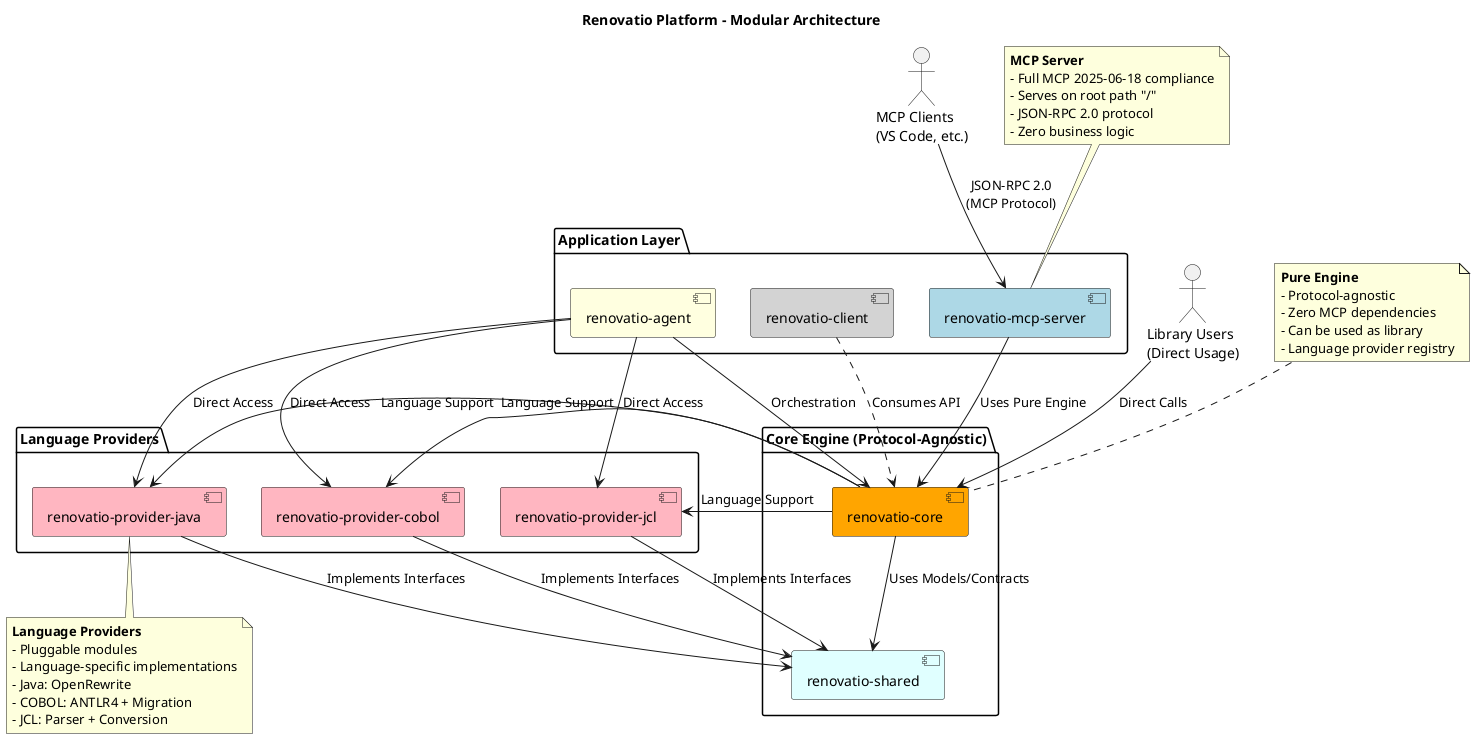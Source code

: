 @startuml
' Renovatio Architecture - MCP Server and Core Engine Separation

title Renovatio Platform - Modular Architecture

' External clients
actor "MCP Clients\n(VS Code, etc.)" as mcp_clients
actor "Library Users\n(Direct Usage)" as lib_users

' Main application modules
package "Application Layer" {
  [renovatio-mcp-server] as mcp_server #LightBlue
  [renovatio-agent] as agent #LightYellow
  [renovatio-client] as client #LightGray
}

' Core engine (protocol-agnostic)
package "Core Engine (Protocol-Agnostic)" {
  [renovatio-core] as core #Orange
  [renovatio-shared] as shared #LightCyan
}

' Language providers (pluggable modules)
package "Language Providers" {
  [renovatio-provider-java] as java_provider #LightPink
  [renovatio-provider-cobol] as cobol_provider #LightPink
  [renovatio-provider-jcl] as jcl_provider #LightPink
}

' Client connections
mcp_clients --> mcp_server : JSON-RPC 2.0\n(MCP Protocol)
lib_users --> core : Direct Calls

' Application layer dependencies
mcp_server --> core : Uses Pure Engine
agent --> core : Orchestration
client ..> core : Consumes API

' Core engine structure
core --> shared : Uses Models/Contracts
core --> java_provider : Language Support
core --> cobol_provider : Language Support
core --> jcl_provider : Language Support

' Provider dependencies
java_provider --> shared : Implements Interfaces
cobol_provider --> shared : Implements Interfaces
jcl_provider --> shared : Implements Interfaces

' Cross-module usage
agent --> java_provider : Direct Access
agent --> cobol_provider : Direct Access
agent --> jcl_provider : Direct Access

note top of mcp_server
  **MCP Server**
  - Full MCP 2025-06-18 compliance
  - Serves on root path "/"
  - JSON-RPC 2.0 protocol
  - Zero business logic
end note

note top of core
  **Pure Engine**
  - Protocol-agnostic
  - Zero MCP dependencies
  - Can be used as library
  - Language provider registry
end note

note bottom of java_provider
  **Language Providers**
  - Pluggable modules
  - Language-specific implementations
  - Java: OpenRewrite
  - COBOL: ANTLR4 + Migration
  - JCL: Parser + Conversion
end note

@enduml
